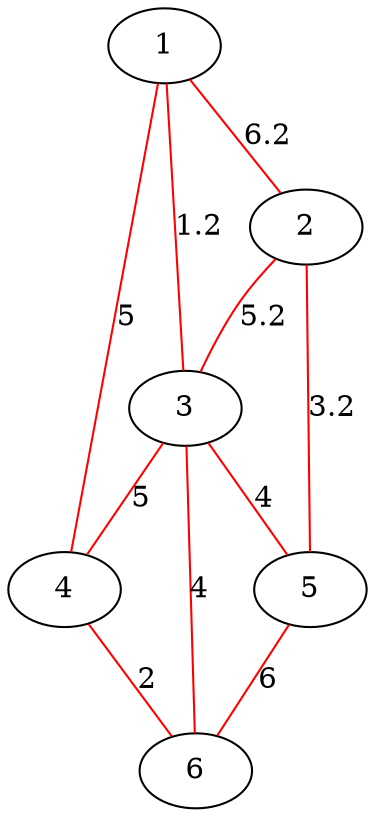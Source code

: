 digraph g {
	 edge [dir=none, color=red]
	 1 -> 2 [label=6.2]
	 1 -> 3 [label=1.2]
	 1 -> 4 [label=5]
	 2 -> 3 [label=5.2]
	 2 -> 5 [label=3.2]
	 3 -> 4 [label=5]
	 3 -> 5 [label=4]
	 3 -> 6 [label=4]
	 4 -> 6 [label=2]
	 5 -> 6 [label=6]
}
